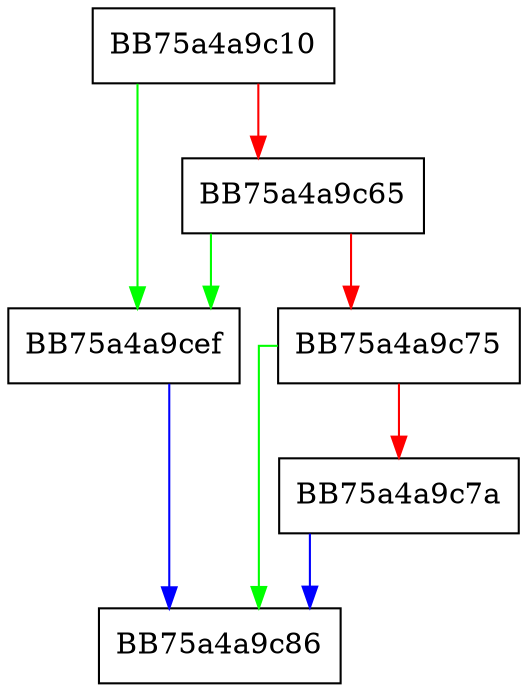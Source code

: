 digraph SSE_ucomiss {
  node [shape="box"];
  graph [splines=ortho];
  BB75a4a9c10 -> BB75a4a9cef [color="green"];
  BB75a4a9c10 -> BB75a4a9c65 [color="red"];
  BB75a4a9c65 -> BB75a4a9cef [color="green"];
  BB75a4a9c65 -> BB75a4a9c75 [color="red"];
  BB75a4a9c75 -> BB75a4a9c86 [color="green"];
  BB75a4a9c75 -> BB75a4a9c7a [color="red"];
  BB75a4a9c7a -> BB75a4a9c86 [color="blue"];
  BB75a4a9cef -> BB75a4a9c86 [color="blue"];
}